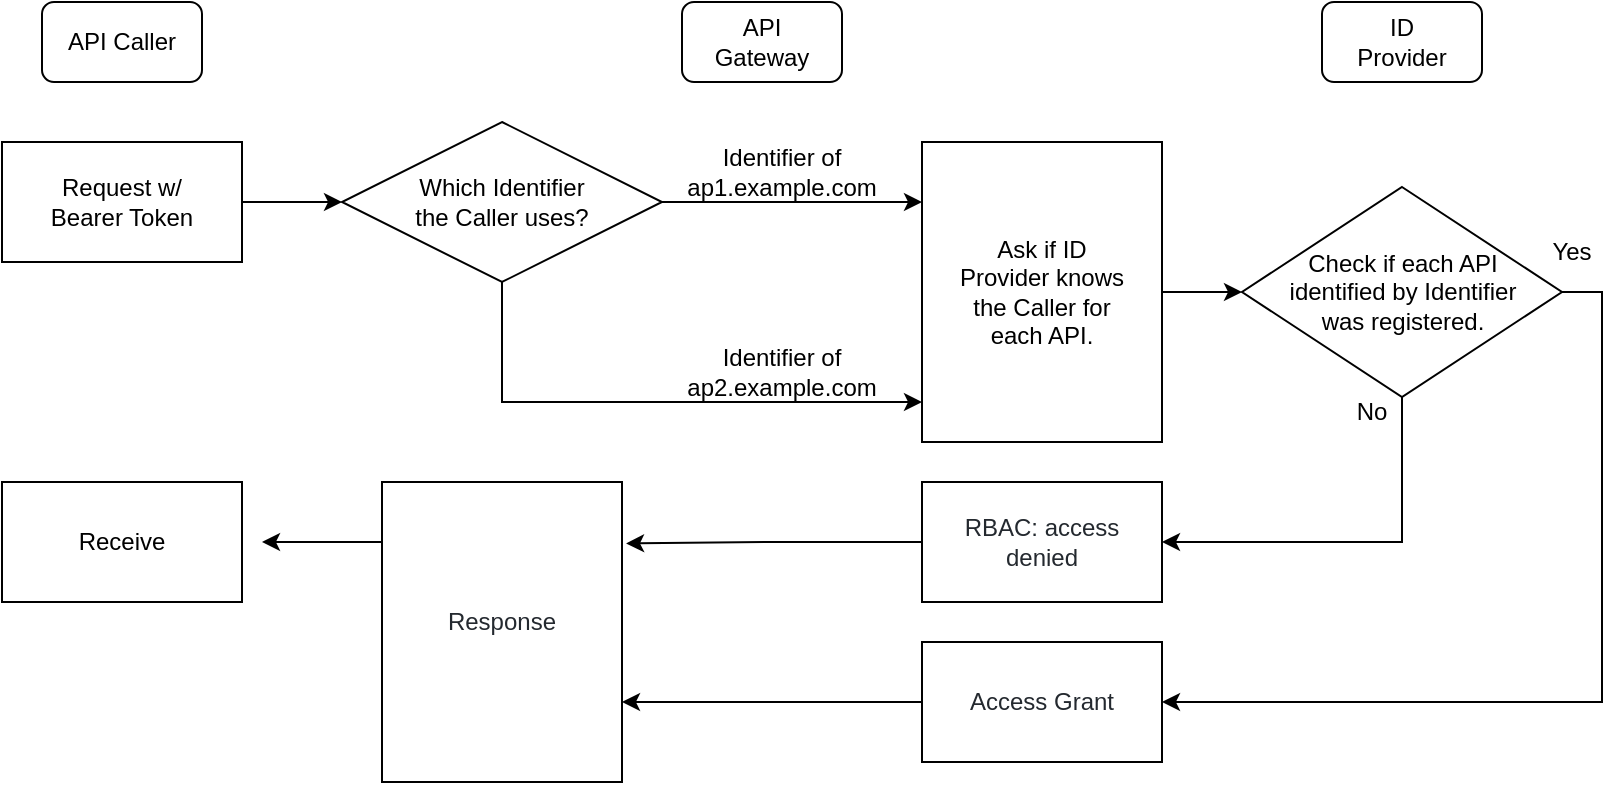 <mxfile version="17.5.0" type="github"><diagram id="p9Yhw7rE89sBmnYDR7Q3" name="Page-1"><mxGraphModel dx="1640" dy="922" grid="1" gridSize="10" guides="1" tooltips="1" connect="1" arrows="1" fold="1" page="1" pageScale="1" pageWidth="827" pageHeight="1169" math="0" shadow="0"><root><mxCell id="0"/><mxCell id="1" parent="0"/><mxCell id="1oxC-pQJOUJioeg47X0j-2" value="" style="rounded=1;whiteSpace=wrap;html=1;" parent="1" vertex="1"><mxGeometry x="30" y="220" width="80" height="40" as="geometry"/></mxCell><mxCell id="1oxC-pQJOUJioeg47X0j-1" value="API Caller" style="text;html=1;strokeColor=none;fillColor=none;align=center;verticalAlign=middle;whiteSpace=wrap;rounded=0;" parent="1" vertex="1"><mxGeometry x="40" y="220" width="60" height="40" as="geometry"/></mxCell><mxCell id="1oxC-pQJOUJioeg47X0j-3" value="" style="endArrow=classic;html=1;rounded=0;entryX=0;entryY=0.5;entryDx=0;entryDy=0;" parent="1" target="1oxC-pQJOUJioeg47X0j-5" edge="1"><mxGeometry width="50" height="50" relative="1" as="geometry"><mxPoint x="130" y="320" as="sourcePoint"/><mxPoint x="170" y="320" as="targetPoint"/></mxGeometry></mxCell><mxCell id="rzC7aguoFkRhJvPCu_VD-2" style="edgeStyle=orthogonalEdgeStyle;rounded=0;orthogonalLoop=1;jettySize=auto;html=1;" parent="1" source="1oxC-pQJOUJioeg47X0j-5" edge="1"><mxGeometry relative="1" as="geometry"><mxPoint x="470" y="420" as="targetPoint"/><Array as="points"><mxPoint x="260" y="420"/><mxPoint x="420" y="420"/></Array></mxGeometry></mxCell><mxCell id="1oxC-pQJOUJioeg47X0j-5" value="" style="rhombus;whiteSpace=wrap;html=1;" parent="1" vertex="1"><mxGeometry x="180" y="280" width="160" height="80" as="geometry"/></mxCell><mxCell id="1oxC-pQJOUJioeg47X0j-7" value="" style="endArrow=classic;html=1;rounded=0;exitX=1;exitY=0.5;exitDx=0;exitDy=0;" parent="1" source="1oxC-pQJOUJioeg47X0j-5" edge="1"><mxGeometry width="50" height="50" relative="1" as="geometry"><mxPoint x="330" y="520" as="sourcePoint"/><mxPoint x="470" y="320" as="targetPoint"/></mxGeometry></mxCell><mxCell id="1oxC-pQJOUJioeg47X0j-9" value="" style="rounded=1;whiteSpace=wrap;html=1;" parent="1" vertex="1"><mxGeometry x="350" y="220" width="80" height="40" as="geometry"/></mxCell><mxCell id="1oxC-pQJOUJioeg47X0j-10" value="API Gateway" style="text;html=1;strokeColor=none;fillColor=none;align=center;verticalAlign=middle;whiteSpace=wrap;rounded=0;" parent="1" vertex="1"><mxGeometry x="360" y="220" width="60" height="40" as="geometry"/></mxCell><mxCell id="1oxC-pQJOUJioeg47X0j-12" value="" style="rounded=0;whiteSpace=wrap;html=1;" parent="1" vertex="1"><mxGeometry x="10" y="290" width="120" height="60" as="geometry"/></mxCell><mxCell id="1oxC-pQJOUJioeg47X0j-13" value="Request w/&lt;br&gt;Bearer Token" style="text;html=1;strokeColor=none;fillColor=none;align=center;verticalAlign=middle;whiteSpace=wrap;rounded=0;" parent="1" vertex="1"><mxGeometry x="30" y="300" width="80" height="40" as="geometry"/></mxCell><mxCell id="rzC7aguoFkRhJvPCu_VD-1" value="Identifier of ap1.example.com" style="text;html=1;strokeColor=none;fillColor=none;align=center;verticalAlign=middle;whiteSpace=wrap;rounded=0;" parent="1" vertex="1"><mxGeometry x="330" y="290" width="140" height="30" as="geometry"/></mxCell><mxCell id="rzC7aguoFkRhJvPCu_VD-4" value="Which Identifier the Caller uses?" style="text;html=1;strokeColor=none;fillColor=none;align=center;verticalAlign=middle;whiteSpace=wrap;rounded=0;" parent="1" vertex="1"><mxGeometry x="215" y="300" width="90" height="40" as="geometry"/></mxCell><mxCell id="rzC7aguoFkRhJvPCu_VD-5" value="Identifier of ap2.example.com" style="text;html=1;strokeColor=none;fillColor=none;align=center;verticalAlign=middle;whiteSpace=wrap;rounded=0;" parent="1" vertex="1"><mxGeometry x="330" y="390" width="140" height="30" as="geometry"/></mxCell><mxCell id="rzC7aguoFkRhJvPCu_VD-8" value="" style="rounded=0;whiteSpace=wrap;html=1;" parent="1" vertex="1"><mxGeometry x="470" y="290" width="120" height="150" as="geometry"/></mxCell><mxCell id="rzC7aguoFkRhJvPCu_VD-14" style="edgeStyle=orthogonalEdgeStyle;rounded=0;orthogonalLoop=1;jettySize=auto;html=1;entryX=0;entryY=0.5;entryDx=0;entryDy=0;exitX=1;exitY=0.5;exitDx=0;exitDy=0;" parent="1" source="rzC7aguoFkRhJvPCu_VD-8" target="rzC7aguoFkRhJvPCu_VD-12" edge="1"><mxGeometry relative="1" as="geometry"/></mxCell><mxCell id="rzC7aguoFkRhJvPCu_VD-9" value="Ask if ID Provider knows the Caller for each API." style="text;html=1;strokeColor=none;fillColor=none;align=center;verticalAlign=middle;whiteSpace=wrap;rounded=0;" parent="1" vertex="1"><mxGeometry x="485" y="320" width="90" height="90" as="geometry"/></mxCell><mxCell id="rzC7aguoFkRhJvPCu_VD-10" value="" style="rounded=1;whiteSpace=wrap;html=1;" parent="1" vertex="1"><mxGeometry x="670" y="220" width="80" height="40" as="geometry"/></mxCell><mxCell id="rzC7aguoFkRhJvPCu_VD-11" value="ID Provider" style="text;html=1;strokeColor=none;fillColor=none;align=center;verticalAlign=middle;whiteSpace=wrap;rounded=0;" parent="1" vertex="1"><mxGeometry x="680" y="220" width="60" height="40" as="geometry"/></mxCell><mxCell id="rzC7aguoFkRhJvPCu_VD-18" style="edgeStyle=orthogonalEdgeStyle;rounded=0;orthogonalLoop=1;jettySize=auto;html=1;exitX=0.5;exitY=1;exitDx=0;exitDy=0;fontSize=12;entryX=1;entryY=0.5;entryDx=0;entryDy=0;" parent="1" source="rzC7aguoFkRhJvPCu_VD-12" target="rzC7aguoFkRhJvPCu_VD-15" edge="1"><mxGeometry relative="1" as="geometry"><mxPoint x="610" y="560" as="targetPoint"/></mxGeometry></mxCell><mxCell id="rzC7aguoFkRhJvPCu_VD-31" style="edgeStyle=orthogonalEdgeStyle;rounded=0;orthogonalLoop=1;jettySize=auto;html=1;exitX=1;exitY=0.5;exitDx=0;exitDy=0;fontSize=12;entryX=1;entryY=0.5;entryDx=0;entryDy=0;" parent="1" source="rzC7aguoFkRhJvPCu_VD-12" target="rzC7aguoFkRhJvPCu_VD-28" edge="1"><mxGeometry relative="1" as="geometry"><mxPoint x="620" y="730" as="targetPoint"/></mxGeometry></mxCell><mxCell id="rzC7aguoFkRhJvPCu_VD-12" value="" style="rhombus;whiteSpace=wrap;html=1;" parent="1" vertex="1"><mxGeometry x="630" y="312.5" width="160" height="105" as="geometry"/></mxCell><mxCell id="rzC7aguoFkRhJvPCu_VD-13" value="Check if each API identified by Identifier was registered." style="text;html=1;strokeColor=none;fillColor=none;align=center;verticalAlign=middle;whiteSpace=wrap;rounded=0;" parent="1" vertex="1"><mxGeometry x="647.5" y="322.5" width="125" height="85" as="geometry"/></mxCell><mxCell id="rzC7aguoFkRhJvPCu_VD-20" style="edgeStyle=orthogonalEdgeStyle;rounded=0;orthogonalLoop=1;jettySize=auto;html=1;exitX=0;exitY=0.5;exitDx=0;exitDy=0;fontSize=12;entryX=1.017;entryY=0.205;entryDx=0;entryDy=0;entryPerimeter=0;" parent="1" source="rzC7aguoFkRhJvPCu_VD-15" target="rzC7aguoFkRhJvPCu_VD-21" edge="1"><mxGeometry relative="1" as="geometry"><mxPoint x="420" y="490" as="targetPoint"/><Array as="points"/></mxGeometry></mxCell><mxCell id="rzC7aguoFkRhJvPCu_VD-15" value="" style="rounded=0;whiteSpace=wrap;html=1;" parent="1" vertex="1"><mxGeometry x="470" y="460" width="120" height="60" as="geometry"/></mxCell><mxCell id="rzC7aguoFkRhJvPCu_VD-16" value="&lt;span style=&quot;color: rgb(36 , 41 , 47) ; text-align: left ; background-color: rgb(255 , 255 , 255)&quot;&gt;&lt;font style=&quot;font-size: 12px&quot;&gt;RBAC: access denied&lt;/font&gt;&lt;/span&gt;" style="text;html=1;strokeColor=none;fillColor=none;align=center;verticalAlign=middle;whiteSpace=wrap;rounded=0;" parent="1" vertex="1"><mxGeometry x="490" y="470" width="80" height="40" as="geometry"/></mxCell><mxCell id="rzC7aguoFkRhJvPCu_VD-19" value="No" style="text;html=1;strokeColor=none;fillColor=none;align=center;verticalAlign=middle;whiteSpace=wrap;rounded=0;" parent="1" vertex="1"><mxGeometry x="680" y="410" width="30" height="30" as="geometry"/></mxCell><mxCell id="rzC7aguoFkRhJvPCu_VD-23" style="edgeStyle=orthogonalEdgeStyle;rounded=0;orthogonalLoop=1;jettySize=auto;html=1;exitX=0;exitY=0.5;exitDx=0;exitDy=0;fontSize=12;" parent="1" source="rzC7aguoFkRhJvPCu_VD-21" edge="1"><mxGeometry relative="1" as="geometry"><mxPoint x="140" y="490" as="targetPoint"/><Array as="points"><mxPoint x="200" y="490"/></Array></mxGeometry></mxCell><mxCell id="rzC7aguoFkRhJvPCu_VD-21" value="" style="rounded=0;whiteSpace=wrap;html=1;" parent="1" vertex="1"><mxGeometry x="200" y="460" width="120" height="150" as="geometry"/></mxCell><mxCell id="rzC7aguoFkRhJvPCu_VD-22" value="&lt;span style=&quot;color: rgb(36 , 41 , 47) ; text-align: left ; background-color: rgb(255 , 255 , 255)&quot;&gt;&lt;font style=&quot;font-size: 12px&quot;&gt;Response&lt;/font&gt;&lt;/span&gt;" style="text;html=1;strokeColor=none;fillColor=none;align=center;verticalAlign=middle;whiteSpace=wrap;rounded=0;" parent="1" vertex="1"><mxGeometry x="220" y="510" width="80" height="40" as="geometry"/></mxCell><mxCell id="rzC7aguoFkRhJvPCu_VD-24" value="" style="rounded=0;whiteSpace=wrap;html=1;" parent="1" vertex="1"><mxGeometry x="10" y="460" width="120" height="60" as="geometry"/></mxCell><mxCell id="rzC7aguoFkRhJvPCu_VD-25" value="Receive" style="text;html=1;strokeColor=none;fillColor=none;align=center;verticalAlign=middle;whiteSpace=wrap;rounded=0;" parent="1" vertex="1"><mxGeometry x="30" y="470" width="80" height="40" as="geometry"/></mxCell><mxCell id="rzC7aguoFkRhJvPCu_VD-32" style="edgeStyle=orthogonalEdgeStyle;rounded=0;orthogonalLoop=1;jettySize=auto;html=1;exitX=0;exitY=0.5;exitDx=0;exitDy=0;fontSize=12;" parent="1" source="rzC7aguoFkRhJvPCu_VD-28" edge="1"><mxGeometry relative="1" as="geometry"><mxPoint x="320" y="570" as="targetPoint"/></mxGeometry></mxCell><mxCell id="rzC7aguoFkRhJvPCu_VD-28" value="" style="rounded=0;whiteSpace=wrap;html=1;" parent="1" vertex="1"><mxGeometry x="470" y="540" width="120" height="60" as="geometry"/></mxCell><mxCell id="rzC7aguoFkRhJvPCu_VD-29" value="&lt;span style=&quot;color: rgb(36 , 41 , 47) ; text-align: left ; background-color: rgb(255 , 255 , 255)&quot;&gt;&lt;font style=&quot;font-size: 12px&quot;&gt;Access Grant&lt;/font&gt;&lt;/span&gt;" style="text;html=1;strokeColor=none;fillColor=none;align=center;verticalAlign=middle;whiteSpace=wrap;rounded=0;" parent="1" vertex="1"><mxGeometry x="490" y="550" width="80" height="40" as="geometry"/></mxCell><mxCell id="rzC7aguoFkRhJvPCu_VD-30" value="Yes" style="text;html=1;strokeColor=none;fillColor=none;align=center;verticalAlign=middle;whiteSpace=wrap;rounded=0;" parent="1" vertex="1"><mxGeometry x="780" y="330" width="30" height="30" as="geometry"/></mxCell></root></mxGraphModel></diagram></mxfile>
